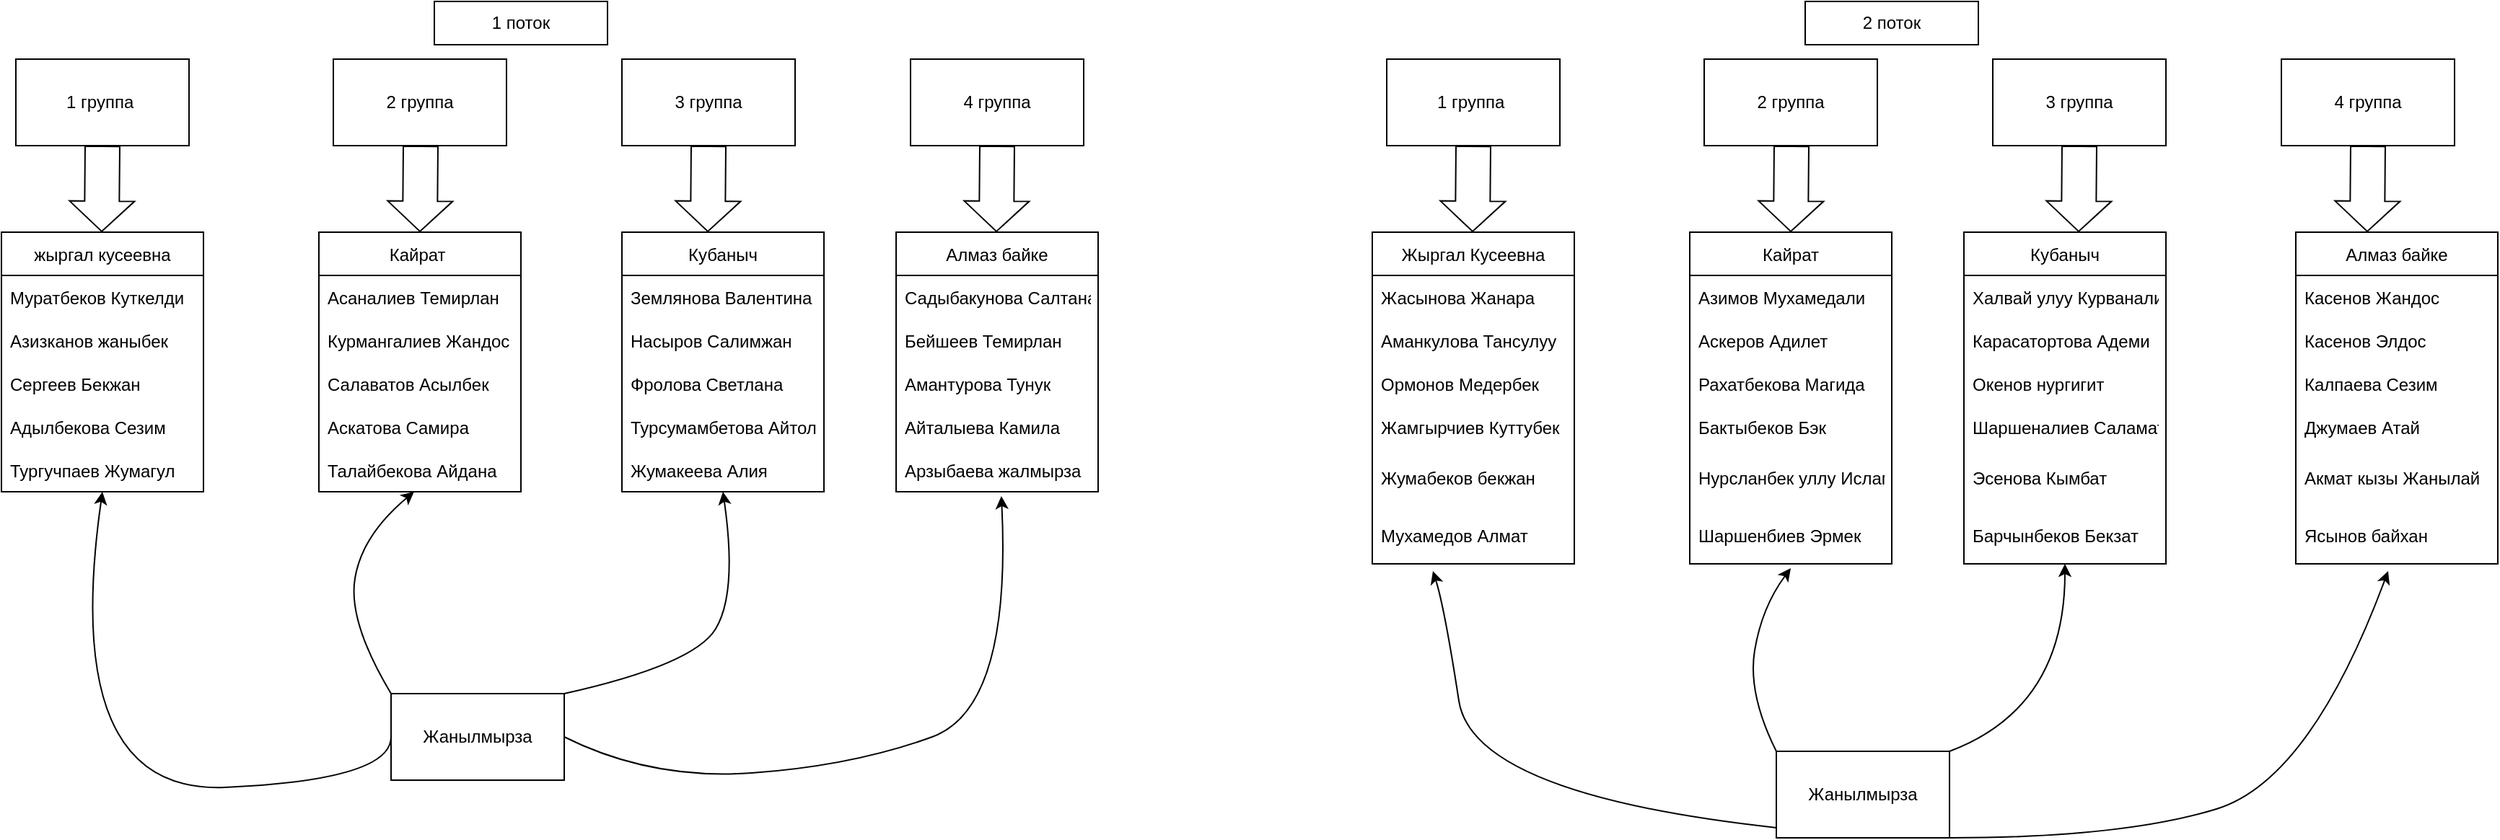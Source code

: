 <mxfile version="20.1.1" type="github">
  <diagram id="osrCaAaUKTmiYvoEnOzN" name="Page-1">
    <mxGraphModel dx="1422" dy="794" grid="1" gridSize="10" guides="1" tooltips="1" connect="1" arrows="1" fold="1" page="1" pageScale="1" pageWidth="3300" pageHeight="2339" math="0" shadow="0">
      <root>
        <mxCell id="0" />
        <mxCell id="1" parent="0" />
        <mxCell id="rBCPS_vHP3lWqxY93a7a-1" value="1 группа&amp;nbsp;" style="rounded=0;whiteSpace=wrap;html=1;" vertex="1" parent="1">
          <mxGeometry x="60" y="40" width="120" height="60" as="geometry" />
        </mxCell>
        <mxCell id="rBCPS_vHP3lWqxY93a7a-2" value="2 группа" style="rounded=0;whiteSpace=wrap;html=1;" vertex="1" parent="1">
          <mxGeometry x="280" y="40" width="120" height="60" as="geometry" />
        </mxCell>
        <mxCell id="rBCPS_vHP3lWqxY93a7a-3" value="3 группа" style="rounded=0;whiteSpace=wrap;html=1;" vertex="1" parent="1">
          <mxGeometry x="480" y="40" width="120" height="60" as="geometry" />
        </mxCell>
        <mxCell id="rBCPS_vHP3lWqxY93a7a-4" value="4 группа" style="rounded=0;whiteSpace=wrap;html=1;" vertex="1" parent="1">
          <mxGeometry x="680" y="40" width="120" height="60" as="geometry" />
        </mxCell>
        <mxCell id="rBCPS_vHP3lWqxY93a7a-23" value="Кайрат " style="swimlane;fontStyle=0;childLayout=stackLayout;horizontal=1;startSize=30;horizontalStack=0;resizeParent=1;resizeParentMax=0;resizeLast=0;collapsible=1;marginBottom=0;" vertex="1" parent="1">
          <mxGeometry x="270" y="160" width="140" height="180" as="geometry" />
        </mxCell>
        <mxCell id="rBCPS_vHP3lWqxY93a7a-24" value="Асаналиев Темирлан" style="text;strokeColor=none;fillColor=none;align=left;verticalAlign=middle;spacingLeft=4;spacingRight=4;overflow=hidden;points=[[0,0.5],[1,0.5]];portConstraint=eastwest;rotatable=0;" vertex="1" parent="rBCPS_vHP3lWqxY93a7a-23">
          <mxGeometry y="30" width="140" height="30" as="geometry" />
        </mxCell>
        <mxCell id="rBCPS_vHP3lWqxY93a7a-25" value="Курмангалиев Жандос" style="text;strokeColor=none;fillColor=none;align=left;verticalAlign=middle;spacingLeft=4;spacingRight=4;overflow=hidden;points=[[0,0.5],[1,0.5]];portConstraint=eastwest;rotatable=0;" vertex="1" parent="rBCPS_vHP3lWqxY93a7a-23">
          <mxGeometry y="60" width="140" height="30" as="geometry" />
        </mxCell>
        <mxCell id="rBCPS_vHP3lWqxY93a7a-26" value="Салаватов Асылбек" style="text;strokeColor=none;fillColor=none;align=left;verticalAlign=middle;spacingLeft=4;spacingRight=4;overflow=hidden;points=[[0,0.5],[1,0.5]];portConstraint=eastwest;rotatable=0;" vertex="1" parent="rBCPS_vHP3lWqxY93a7a-23">
          <mxGeometry y="90" width="140" height="30" as="geometry" />
        </mxCell>
        <mxCell id="rBCPS_vHP3lWqxY93a7a-27" value="Аскатова Самира" style="text;strokeColor=none;fillColor=none;align=left;verticalAlign=middle;spacingLeft=4;spacingRight=4;overflow=hidden;points=[[0,0.5],[1,0.5]];portConstraint=eastwest;rotatable=0;" vertex="1" parent="rBCPS_vHP3lWqxY93a7a-23">
          <mxGeometry y="120" width="140" height="30" as="geometry" />
        </mxCell>
        <mxCell id="rBCPS_vHP3lWqxY93a7a-28" value="Талайбекова Айдана" style="text;strokeColor=none;fillColor=none;align=left;verticalAlign=middle;spacingLeft=4;spacingRight=4;overflow=hidden;points=[[0,0.5],[1,0.5]];portConstraint=eastwest;rotatable=0;" vertex="1" parent="rBCPS_vHP3lWqxY93a7a-23">
          <mxGeometry y="150" width="140" height="30" as="geometry" />
        </mxCell>
        <mxCell id="rBCPS_vHP3lWqxY93a7a-29" value="Кубаныч" style="swimlane;fontStyle=0;childLayout=stackLayout;horizontal=1;startSize=30;horizontalStack=0;resizeParent=1;resizeParentMax=0;resizeLast=0;collapsible=1;marginBottom=0;" vertex="1" parent="1">
          <mxGeometry x="480" y="160" width="140" height="180" as="geometry" />
        </mxCell>
        <mxCell id="rBCPS_vHP3lWqxY93a7a-30" value="Землянова Валентина" style="text;strokeColor=none;fillColor=none;align=left;verticalAlign=middle;spacingLeft=4;spacingRight=4;overflow=hidden;points=[[0,0.5],[1,0.5]];portConstraint=eastwest;rotatable=0;" vertex="1" parent="rBCPS_vHP3lWqxY93a7a-29">
          <mxGeometry y="30" width="140" height="30" as="geometry" />
        </mxCell>
        <mxCell id="rBCPS_vHP3lWqxY93a7a-31" value="Насыров Салимжан" style="text;strokeColor=none;fillColor=none;align=left;verticalAlign=middle;spacingLeft=4;spacingRight=4;overflow=hidden;points=[[0,0.5],[1,0.5]];portConstraint=eastwest;rotatable=0;" vertex="1" parent="rBCPS_vHP3lWqxY93a7a-29">
          <mxGeometry y="60" width="140" height="30" as="geometry" />
        </mxCell>
        <mxCell id="rBCPS_vHP3lWqxY93a7a-32" value="Фролова Светлана" style="text;strokeColor=none;fillColor=none;align=left;verticalAlign=middle;spacingLeft=4;spacingRight=4;overflow=hidden;points=[[0,0.5],[1,0.5]];portConstraint=eastwest;rotatable=0;" vertex="1" parent="rBCPS_vHP3lWqxY93a7a-29">
          <mxGeometry y="90" width="140" height="30" as="geometry" />
        </mxCell>
        <mxCell id="rBCPS_vHP3lWqxY93a7a-33" value="Турсумамбетова Айтолкун" style="text;strokeColor=none;fillColor=none;align=left;verticalAlign=middle;spacingLeft=4;spacingRight=4;overflow=hidden;points=[[0,0.5],[1,0.5]];portConstraint=eastwest;rotatable=0;" vertex="1" parent="rBCPS_vHP3lWqxY93a7a-29">
          <mxGeometry y="120" width="140" height="30" as="geometry" />
        </mxCell>
        <mxCell id="rBCPS_vHP3lWqxY93a7a-34" value="Жумакеева Алия" style="text;strokeColor=none;fillColor=none;align=left;verticalAlign=middle;spacingLeft=4;spacingRight=4;overflow=hidden;points=[[0,0.5],[1,0.5]];portConstraint=eastwest;rotatable=0;" vertex="1" parent="rBCPS_vHP3lWqxY93a7a-29">
          <mxGeometry y="150" width="140" height="30" as="geometry" />
        </mxCell>
        <mxCell id="rBCPS_vHP3lWqxY93a7a-35" value="Алмаз байке" style="swimlane;fontStyle=0;childLayout=stackLayout;horizontal=1;startSize=30;horizontalStack=0;resizeParent=1;resizeParentMax=0;resizeLast=0;collapsible=1;marginBottom=0;" vertex="1" parent="1">
          <mxGeometry x="670" y="160" width="140" height="180" as="geometry" />
        </mxCell>
        <mxCell id="rBCPS_vHP3lWqxY93a7a-36" value="Садыбакунова Салтанат" style="text;strokeColor=none;fillColor=none;align=left;verticalAlign=middle;spacingLeft=4;spacingRight=4;overflow=hidden;points=[[0,0.5],[1,0.5]];portConstraint=eastwest;rotatable=0;" vertex="1" parent="rBCPS_vHP3lWqxY93a7a-35">
          <mxGeometry y="30" width="140" height="30" as="geometry" />
        </mxCell>
        <mxCell id="rBCPS_vHP3lWqxY93a7a-37" value="Бейшеев Темирлан" style="text;strokeColor=none;fillColor=none;align=left;verticalAlign=middle;spacingLeft=4;spacingRight=4;overflow=hidden;points=[[0,0.5],[1,0.5]];portConstraint=eastwest;rotatable=0;" vertex="1" parent="rBCPS_vHP3lWqxY93a7a-35">
          <mxGeometry y="60" width="140" height="30" as="geometry" />
        </mxCell>
        <mxCell id="rBCPS_vHP3lWqxY93a7a-38" value="Амантурова Тунук" style="text;strokeColor=none;fillColor=none;align=left;verticalAlign=middle;spacingLeft=4;spacingRight=4;overflow=hidden;points=[[0,0.5],[1,0.5]];portConstraint=eastwest;rotatable=0;" vertex="1" parent="rBCPS_vHP3lWqxY93a7a-35">
          <mxGeometry y="90" width="140" height="30" as="geometry" />
        </mxCell>
        <mxCell id="rBCPS_vHP3lWqxY93a7a-39" value="Айталыева Камила" style="text;strokeColor=none;fillColor=none;align=left;verticalAlign=middle;spacingLeft=4;spacingRight=4;overflow=hidden;points=[[0,0.5],[1,0.5]];portConstraint=eastwest;rotatable=0;" vertex="1" parent="rBCPS_vHP3lWqxY93a7a-35">
          <mxGeometry y="120" width="140" height="30" as="geometry" />
        </mxCell>
        <mxCell id="rBCPS_vHP3lWqxY93a7a-40" value="Арзыбаева жалмырза" style="text;strokeColor=none;fillColor=none;align=left;verticalAlign=middle;spacingLeft=4;spacingRight=4;overflow=hidden;points=[[0,0.5],[1,0.5]];portConstraint=eastwest;rotatable=0;" vertex="1" parent="rBCPS_vHP3lWqxY93a7a-35">
          <mxGeometry y="150" width="140" height="30" as="geometry" />
        </mxCell>
        <mxCell id="rBCPS_vHP3lWqxY93a7a-41" value="" style="shape=flexArrow;endArrow=classic;html=1;rounded=0;width=24;endSize=6.67;exitX=0.5;exitY=1;exitDx=0;exitDy=0;" edge="1" parent="1" source="rBCPS_vHP3lWqxY93a7a-1">
          <mxGeometry width="50" height="50" relative="1" as="geometry">
            <mxPoint x="119.5" y="110" as="sourcePoint" />
            <mxPoint x="119.5" y="160" as="targetPoint" />
          </mxGeometry>
        </mxCell>
        <mxCell id="rBCPS_vHP3lWqxY93a7a-42" value="" style="shape=flexArrow;endArrow=classic;html=1;rounded=0;width=24;endSize=6.67;exitX=0.5;exitY=1;exitDx=0;exitDy=0;" edge="1" parent="1">
          <mxGeometry width="50" height="50" relative="1" as="geometry">
            <mxPoint x="340.5" y="100" as="sourcePoint" />
            <mxPoint x="340" y="160" as="targetPoint" />
          </mxGeometry>
        </mxCell>
        <mxCell id="rBCPS_vHP3lWqxY93a7a-43" value="" style="shape=flexArrow;endArrow=classic;html=1;rounded=0;width=24;endSize=6.67;exitX=0.5;exitY=1;exitDx=0;exitDy=0;" edge="1" parent="1">
          <mxGeometry width="50" height="50" relative="1" as="geometry">
            <mxPoint x="540" y="100" as="sourcePoint" />
            <mxPoint x="539.5" y="160" as="targetPoint" />
          </mxGeometry>
        </mxCell>
        <mxCell id="rBCPS_vHP3lWqxY93a7a-44" value="" style="shape=flexArrow;endArrow=classic;html=1;rounded=0;width=24;endSize=6.67;exitX=0.5;exitY=1;exitDx=0;exitDy=0;" edge="1" parent="1">
          <mxGeometry width="50" height="50" relative="1" as="geometry">
            <mxPoint x="740" y="100" as="sourcePoint" />
            <mxPoint x="739.5" y="160" as="targetPoint" />
          </mxGeometry>
        </mxCell>
        <mxCell id="rBCPS_vHP3lWqxY93a7a-45" value="&lt;font style=&quot;vertical-align: inherit;&quot;&gt;&lt;font style=&quot;vertical-align: inherit;&quot;&gt;Жанылмырза&lt;/font&gt;&lt;/font&gt;" style="rounded=0;whiteSpace=wrap;html=1;" vertex="1" parent="1">
          <mxGeometry x="320" y="480" width="120" height="60" as="geometry" />
        </mxCell>
        <mxCell id="rBCPS_vHP3lWqxY93a7a-46" value="" style="curved=1;endArrow=classic;html=1;rounded=0;entryX=0.5;entryY=1;entryDx=0;entryDy=0;entryPerimeter=0;exitX=0;exitY=0.5;exitDx=0;exitDy=0;" edge="1" parent="1" source="rBCPS_vHP3lWqxY93a7a-45">
          <mxGeometry width="50" height="50" relative="1" as="geometry">
            <mxPoint x="270" y="540" as="sourcePoint" />
            <mxPoint x="120" y="340" as="targetPoint" />
            <Array as="points">
              <mxPoint x="320" y="540" />
              <mxPoint x="90" y="550" />
            </Array>
          </mxGeometry>
        </mxCell>
        <mxCell id="rBCPS_vHP3lWqxY93a7a-47" value="" style="curved=1;endArrow=classic;html=1;rounded=0;entryX=0.471;entryY=1;entryDx=0;entryDy=0;entryPerimeter=0;exitX=0;exitY=0;exitDx=0;exitDy=0;" edge="1" parent="1" source="rBCPS_vHP3lWqxY93a7a-45" target="rBCPS_vHP3lWqxY93a7a-28">
          <mxGeometry width="50" height="50" relative="1" as="geometry">
            <mxPoint x="320" y="420" as="sourcePoint" />
            <mxPoint x="370" y="370" as="targetPoint" />
            <Array as="points">
              <mxPoint x="290" y="430" />
              <mxPoint x="300" y="370" />
            </Array>
          </mxGeometry>
        </mxCell>
        <mxCell id="rBCPS_vHP3lWqxY93a7a-48" value="" style="curved=1;endArrow=classic;html=1;rounded=0;entryX=0.5;entryY=1;entryDx=0;entryDy=0;entryPerimeter=0;exitX=1;exitY=0;exitDx=0;exitDy=0;" edge="1" parent="1" source="rBCPS_vHP3lWqxY93a7a-45" target="rBCPS_vHP3lWqxY93a7a-34">
          <mxGeometry width="50" height="50" relative="1" as="geometry">
            <mxPoint x="480" y="460" as="sourcePoint" />
            <mxPoint x="530" y="410" as="targetPoint" />
            <Array as="points">
              <mxPoint x="530" y="460" />
              <mxPoint x="560" y="410" />
            </Array>
          </mxGeometry>
        </mxCell>
        <mxCell id="rBCPS_vHP3lWqxY93a7a-49" value="" style="curved=1;endArrow=classic;html=1;rounded=0;exitX=1;exitY=0.5;exitDx=0;exitDy=0;entryX=0.521;entryY=1.1;entryDx=0;entryDy=0;entryPerimeter=0;" edge="1" parent="1" source="rBCPS_vHP3lWqxY93a7a-45" target="rBCPS_vHP3lWqxY93a7a-40">
          <mxGeometry width="50" height="50" relative="1" as="geometry">
            <mxPoint x="450" y="540" as="sourcePoint" />
            <mxPoint x="500" y="490" as="targetPoint" />
            <Array as="points">
              <mxPoint x="500" y="540" />
              <mxPoint x="640" y="530" />
              <mxPoint x="750" y="490" />
            </Array>
          </mxGeometry>
        </mxCell>
        <mxCell id="rBCPS_vHP3lWqxY93a7a-50" value="1 группа&amp;nbsp;" style="rounded=0;whiteSpace=wrap;html=1;" vertex="1" parent="1">
          <mxGeometry x="1010" y="40" width="120" height="60" as="geometry" />
        </mxCell>
        <mxCell id="rBCPS_vHP3lWqxY93a7a-51" value="2 группа" style="rounded=0;whiteSpace=wrap;html=1;" vertex="1" parent="1">
          <mxGeometry x="1230" y="40" width="120" height="60" as="geometry" />
        </mxCell>
        <mxCell id="rBCPS_vHP3lWqxY93a7a-52" value="3 группа" style="rounded=0;whiteSpace=wrap;html=1;" vertex="1" parent="1">
          <mxGeometry x="1430" y="40" width="120" height="60" as="geometry" />
        </mxCell>
        <mxCell id="rBCPS_vHP3lWqxY93a7a-53" value="4 группа" style="rounded=0;whiteSpace=wrap;html=1;" vertex="1" parent="1">
          <mxGeometry x="1630" y="40" width="120" height="60" as="geometry" />
        </mxCell>
        <mxCell id="rBCPS_vHP3lWqxY93a7a-60" value="Кайрат" style="swimlane;fontStyle=0;childLayout=stackLayout;horizontal=1;startSize=30;horizontalStack=0;resizeParent=1;resizeParentMax=0;resizeLast=0;collapsible=1;marginBottom=0;" vertex="1" parent="1">
          <mxGeometry x="1220" y="160" width="140" height="230" as="geometry" />
        </mxCell>
        <mxCell id="rBCPS_vHP3lWqxY93a7a-61" value="Азимов Мухамедали" style="text;strokeColor=none;fillColor=none;align=left;verticalAlign=middle;spacingLeft=4;spacingRight=4;overflow=hidden;points=[[0,0.5],[1,0.5]];portConstraint=eastwest;rotatable=0;" vertex="1" parent="rBCPS_vHP3lWqxY93a7a-60">
          <mxGeometry y="30" width="140" height="30" as="geometry" />
        </mxCell>
        <mxCell id="rBCPS_vHP3lWqxY93a7a-62" value="Аскеров Адилет" style="text;strokeColor=none;fillColor=none;align=left;verticalAlign=middle;spacingLeft=4;spacingRight=4;overflow=hidden;points=[[0,0.5],[1,0.5]];portConstraint=eastwest;rotatable=0;" vertex="1" parent="rBCPS_vHP3lWqxY93a7a-60">
          <mxGeometry y="60" width="140" height="30" as="geometry" />
        </mxCell>
        <mxCell id="rBCPS_vHP3lWqxY93a7a-63" value="Рахатбекова Магида" style="text;strokeColor=none;fillColor=none;align=left;verticalAlign=middle;spacingLeft=4;spacingRight=4;overflow=hidden;points=[[0,0.5],[1,0.5]];portConstraint=eastwest;rotatable=0;" vertex="1" parent="rBCPS_vHP3lWqxY93a7a-60">
          <mxGeometry y="90" width="140" height="30" as="geometry" />
        </mxCell>
        <mxCell id="rBCPS_vHP3lWqxY93a7a-88" value="Бактыбеков Бэк" style="text;strokeColor=none;fillColor=none;align=left;verticalAlign=middle;spacingLeft=4;spacingRight=4;overflow=hidden;points=[[0,0.5],[1,0.5]];portConstraint=eastwest;rotatable=0;" vertex="1" parent="rBCPS_vHP3lWqxY93a7a-60">
          <mxGeometry y="120" width="140" height="30" as="geometry" />
        </mxCell>
        <mxCell id="rBCPS_vHP3lWqxY93a7a-65" value="Нурсланбек уллу Ислам" style="text;strokeColor=none;fillColor=none;align=left;verticalAlign=middle;spacingLeft=4;spacingRight=4;overflow=hidden;points=[[0,0.5],[1,0.5]];portConstraint=eastwest;rotatable=0;" vertex="1" parent="rBCPS_vHP3lWqxY93a7a-60">
          <mxGeometry y="150" width="140" height="40" as="geometry" />
        </mxCell>
        <mxCell id="rBCPS_vHP3lWqxY93a7a-89" value="Шаршенбиев Эрмек" style="text;strokeColor=none;fillColor=none;align=left;verticalAlign=middle;spacingLeft=4;spacingRight=4;overflow=hidden;points=[[0,0.5],[1,0.5]];portConstraint=eastwest;rotatable=0;" vertex="1" parent="rBCPS_vHP3lWqxY93a7a-60">
          <mxGeometry y="190" width="140" height="40" as="geometry" />
        </mxCell>
        <mxCell id="rBCPS_vHP3lWqxY93a7a-78" value="" style="shape=flexArrow;endArrow=classic;html=1;rounded=0;width=24;endSize=6.67;exitX=0.5;exitY=1;exitDx=0;exitDy=0;" edge="1" parent="1" source="rBCPS_vHP3lWqxY93a7a-50">
          <mxGeometry width="50" height="50" relative="1" as="geometry">
            <mxPoint x="1069.5" y="110" as="sourcePoint" />
            <mxPoint x="1069.5" y="160" as="targetPoint" />
          </mxGeometry>
        </mxCell>
        <mxCell id="rBCPS_vHP3lWqxY93a7a-79" value="" style="shape=flexArrow;endArrow=classic;html=1;rounded=0;width=24;endSize=6.67;exitX=0.5;exitY=1;exitDx=0;exitDy=0;" edge="1" parent="1">
          <mxGeometry width="50" height="50" relative="1" as="geometry">
            <mxPoint x="1290.5" y="100" as="sourcePoint" />
            <mxPoint x="1290" y="160" as="targetPoint" />
          </mxGeometry>
        </mxCell>
        <mxCell id="rBCPS_vHP3lWqxY93a7a-80" value="" style="shape=flexArrow;endArrow=classic;html=1;rounded=0;width=24;endSize=6.67;exitX=0.5;exitY=1;exitDx=0;exitDy=0;" edge="1" parent="1">
          <mxGeometry width="50" height="50" relative="1" as="geometry">
            <mxPoint x="1490" y="100" as="sourcePoint" />
            <mxPoint x="1489.5" y="160" as="targetPoint" />
          </mxGeometry>
        </mxCell>
        <mxCell id="rBCPS_vHP3lWqxY93a7a-81" value="" style="shape=flexArrow;endArrow=classic;html=1;rounded=0;width=24;endSize=6.67;exitX=0.5;exitY=1;exitDx=0;exitDy=0;" edge="1" parent="1">
          <mxGeometry width="50" height="50" relative="1" as="geometry">
            <mxPoint x="1690" y="100" as="sourcePoint" />
            <mxPoint x="1689.5" y="160" as="targetPoint" />
          </mxGeometry>
        </mxCell>
        <mxCell id="rBCPS_vHP3lWqxY93a7a-82" value="&lt;font style=&quot;vertical-align: inherit;&quot;&gt;&lt;font style=&quot;vertical-align: inherit;&quot;&gt;Жанылмырза&lt;/font&gt;&lt;/font&gt;" style="rounded=0;whiteSpace=wrap;html=1;" vertex="1" parent="1">
          <mxGeometry x="1280" y="520" width="120" height="60" as="geometry" />
        </mxCell>
        <mxCell id="rBCPS_vHP3lWqxY93a7a-87" value="2 поток" style="rounded=0;whiteSpace=wrap;html=1;" vertex="1" parent="1">
          <mxGeometry x="1300" width="120" height="30" as="geometry" />
        </mxCell>
        <mxCell id="rBCPS_vHP3lWqxY93a7a-98" value="Кубаныч" style="swimlane;fontStyle=0;childLayout=stackLayout;horizontal=1;startSize=30;horizontalStack=0;resizeParent=1;resizeParentMax=0;resizeLast=0;collapsible=1;marginBottom=0;" vertex="1" parent="1">
          <mxGeometry x="1410" y="160" width="140" height="230" as="geometry" />
        </mxCell>
        <mxCell id="rBCPS_vHP3lWqxY93a7a-99" value="Халвай улуу Курванали" style="text;strokeColor=none;fillColor=none;align=left;verticalAlign=middle;spacingLeft=4;spacingRight=4;overflow=hidden;points=[[0,0.5],[1,0.5]];portConstraint=eastwest;rotatable=0;" vertex="1" parent="rBCPS_vHP3lWqxY93a7a-98">
          <mxGeometry y="30" width="140" height="30" as="geometry" />
        </mxCell>
        <mxCell id="rBCPS_vHP3lWqxY93a7a-100" value="Карасатортова Адеми" style="text;strokeColor=none;fillColor=none;align=left;verticalAlign=middle;spacingLeft=4;spacingRight=4;overflow=hidden;points=[[0,0.5],[1,0.5]];portConstraint=eastwest;rotatable=0;" vertex="1" parent="rBCPS_vHP3lWqxY93a7a-98">
          <mxGeometry y="60" width="140" height="30" as="geometry" />
        </mxCell>
        <mxCell id="rBCPS_vHP3lWqxY93a7a-101" value="Окенов нургигит" style="text;strokeColor=none;fillColor=none;align=left;verticalAlign=middle;spacingLeft=4;spacingRight=4;overflow=hidden;points=[[0,0.5],[1,0.5]];portConstraint=eastwest;rotatable=0;" vertex="1" parent="rBCPS_vHP3lWqxY93a7a-98">
          <mxGeometry y="90" width="140" height="30" as="geometry" />
        </mxCell>
        <mxCell id="rBCPS_vHP3lWqxY93a7a-102" value="Шаршеналиев Саламат" style="text;strokeColor=none;fillColor=none;align=left;verticalAlign=middle;spacingLeft=4;spacingRight=4;overflow=hidden;points=[[0,0.5],[1,0.5]];portConstraint=eastwest;rotatable=0;" vertex="1" parent="rBCPS_vHP3lWqxY93a7a-98">
          <mxGeometry y="120" width="140" height="30" as="geometry" />
        </mxCell>
        <mxCell id="rBCPS_vHP3lWqxY93a7a-103" value="Эсенова Кымбат" style="text;strokeColor=none;fillColor=none;align=left;verticalAlign=middle;spacingLeft=4;spacingRight=4;overflow=hidden;points=[[0,0.5],[1,0.5]];portConstraint=eastwest;rotatable=0;" vertex="1" parent="rBCPS_vHP3lWqxY93a7a-98">
          <mxGeometry y="150" width="140" height="40" as="geometry" />
        </mxCell>
        <mxCell id="rBCPS_vHP3lWqxY93a7a-104" value="Барчынбеков Бекзат" style="text;strokeColor=none;fillColor=none;align=left;verticalAlign=middle;spacingLeft=4;spacingRight=4;overflow=hidden;points=[[0,0.5],[1,0.5]];portConstraint=eastwest;rotatable=0;" vertex="1" parent="rBCPS_vHP3lWqxY93a7a-98">
          <mxGeometry y="190" width="140" height="40" as="geometry" />
        </mxCell>
        <mxCell id="rBCPS_vHP3lWqxY93a7a-105" value="Алмаз байке" style="swimlane;fontStyle=0;childLayout=stackLayout;horizontal=1;startSize=30;horizontalStack=0;resizeParent=1;resizeParentMax=0;resizeLast=0;collapsible=1;marginBottom=0;" vertex="1" parent="1">
          <mxGeometry x="1640" y="160" width="140" height="230" as="geometry" />
        </mxCell>
        <mxCell id="rBCPS_vHP3lWqxY93a7a-106" value="Касенов Жандос" style="text;strokeColor=none;fillColor=none;align=left;verticalAlign=middle;spacingLeft=4;spacingRight=4;overflow=hidden;points=[[0,0.5],[1,0.5]];portConstraint=eastwest;rotatable=0;" vertex="1" parent="rBCPS_vHP3lWqxY93a7a-105">
          <mxGeometry y="30" width="140" height="30" as="geometry" />
        </mxCell>
        <mxCell id="rBCPS_vHP3lWqxY93a7a-107" value="Касенов Элдос" style="text;strokeColor=none;fillColor=none;align=left;verticalAlign=middle;spacingLeft=4;spacingRight=4;overflow=hidden;points=[[0,0.5],[1,0.5]];portConstraint=eastwest;rotatable=0;" vertex="1" parent="rBCPS_vHP3lWqxY93a7a-105">
          <mxGeometry y="60" width="140" height="30" as="geometry" />
        </mxCell>
        <mxCell id="rBCPS_vHP3lWqxY93a7a-108" value="Калпаева Сезим" style="text;strokeColor=none;fillColor=none;align=left;verticalAlign=middle;spacingLeft=4;spacingRight=4;overflow=hidden;points=[[0,0.5],[1,0.5]];portConstraint=eastwest;rotatable=0;" vertex="1" parent="rBCPS_vHP3lWqxY93a7a-105">
          <mxGeometry y="90" width="140" height="30" as="geometry" />
        </mxCell>
        <mxCell id="rBCPS_vHP3lWqxY93a7a-109" value="Джумаев Атай" style="text;strokeColor=none;fillColor=none;align=left;verticalAlign=middle;spacingLeft=4;spacingRight=4;overflow=hidden;points=[[0,0.5],[1,0.5]];portConstraint=eastwest;rotatable=0;" vertex="1" parent="rBCPS_vHP3lWqxY93a7a-105">
          <mxGeometry y="120" width="140" height="30" as="geometry" />
        </mxCell>
        <mxCell id="rBCPS_vHP3lWqxY93a7a-110" value="Акмат кызы Жанылай" style="text;strokeColor=none;fillColor=none;align=left;verticalAlign=middle;spacingLeft=4;spacingRight=4;overflow=hidden;points=[[0,0.5],[1,0.5]];portConstraint=eastwest;rotatable=0;" vertex="1" parent="rBCPS_vHP3lWqxY93a7a-105">
          <mxGeometry y="150" width="140" height="40" as="geometry" />
        </mxCell>
        <mxCell id="rBCPS_vHP3lWqxY93a7a-111" value="Ясынов байхан" style="text;strokeColor=none;fillColor=none;align=left;verticalAlign=middle;spacingLeft=4;spacingRight=4;overflow=hidden;points=[[0,0.5],[1,0.5]];portConstraint=eastwest;rotatable=0;" vertex="1" parent="rBCPS_vHP3lWqxY93a7a-105">
          <mxGeometry y="190" width="140" height="40" as="geometry" />
        </mxCell>
        <mxCell id="rBCPS_vHP3lWqxY93a7a-113" value="Жыргал Кусеевна" style="swimlane;fontStyle=0;childLayout=stackLayout;horizontal=1;startSize=30;horizontalStack=0;resizeParent=1;resizeParentMax=0;resizeLast=0;collapsible=1;marginBottom=0;" vertex="1" parent="1">
          <mxGeometry x="1000" y="160" width="140" height="230" as="geometry" />
        </mxCell>
        <mxCell id="rBCPS_vHP3lWqxY93a7a-114" value="Жасынова Жанара" style="text;strokeColor=none;fillColor=none;align=left;verticalAlign=middle;spacingLeft=4;spacingRight=4;overflow=hidden;points=[[0,0.5],[1,0.5]];portConstraint=eastwest;rotatable=0;" vertex="1" parent="rBCPS_vHP3lWqxY93a7a-113">
          <mxGeometry y="30" width="140" height="30" as="geometry" />
        </mxCell>
        <mxCell id="rBCPS_vHP3lWqxY93a7a-115" value="Аманкулова Тансулуу" style="text;strokeColor=none;fillColor=none;align=left;verticalAlign=middle;spacingLeft=4;spacingRight=4;overflow=hidden;points=[[0,0.5],[1,0.5]];portConstraint=eastwest;rotatable=0;" vertex="1" parent="rBCPS_vHP3lWqxY93a7a-113">
          <mxGeometry y="60" width="140" height="30" as="geometry" />
        </mxCell>
        <mxCell id="rBCPS_vHP3lWqxY93a7a-116" value="Ормонов Медербек" style="text;strokeColor=none;fillColor=none;align=left;verticalAlign=middle;spacingLeft=4;spacingRight=4;overflow=hidden;points=[[0,0.5],[1,0.5]];portConstraint=eastwest;rotatable=0;" vertex="1" parent="rBCPS_vHP3lWqxY93a7a-113">
          <mxGeometry y="90" width="140" height="30" as="geometry" />
        </mxCell>
        <mxCell id="rBCPS_vHP3lWqxY93a7a-117" value="Жамгырчиев Куттубек" style="text;strokeColor=none;fillColor=none;align=left;verticalAlign=middle;spacingLeft=4;spacingRight=4;overflow=hidden;points=[[0,0.5],[1,0.5]];portConstraint=eastwest;rotatable=0;" vertex="1" parent="rBCPS_vHP3lWqxY93a7a-113">
          <mxGeometry y="120" width="140" height="30" as="geometry" />
        </mxCell>
        <mxCell id="rBCPS_vHP3lWqxY93a7a-118" value="Жумабеков бекжан" style="text;strokeColor=none;fillColor=none;align=left;verticalAlign=middle;spacingLeft=4;spacingRight=4;overflow=hidden;points=[[0,0.5],[1,0.5]];portConstraint=eastwest;rotatable=0;" vertex="1" parent="rBCPS_vHP3lWqxY93a7a-113">
          <mxGeometry y="150" width="140" height="40" as="geometry" />
        </mxCell>
        <mxCell id="rBCPS_vHP3lWqxY93a7a-119" value="Мухамедов Алмат" style="text;strokeColor=none;fillColor=none;align=left;verticalAlign=middle;spacingLeft=4;spacingRight=4;overflow=hidden;points=[[0,0.5],[1,0.5]];portConstraint=eastwest;rotatable=0;" vertex="1" parent="rBCPS_vHP3lWqxY93a7a-113">
          <mxGeometry y="190" width="140" height="40" as="geometry" />
        </mxCell>
        <mxCell id="rBCPS_vHP3lWqxY93a7a-122" value="" style="curved=1;endArrow=classic;html=1;rounded=0;entryX=0.3;entryY=1.125;entryDx=0;entryDy=0;entryPerimeter=0;exitX=0;exitY=0.883;exitDx=0;exitDy=0;exitPerimeter=0;" edge="1" parent="1" source="rBCPS_vHP3lWqxY93a7a-82" target="rBCPS_vHP3lWqxY93a7a-119">
          <mxGeometry width="50" height="50" relative="1" as="geometry">
            <mxPoint x="1050" y="470" as="sourcePoint" />
            <mxPoint x="1100" y="420" as="targetPoint" />
            <Array as="points">
              <mxPoint x="1070" y="550" />
              <mxPoint x="1050" y="420" />
            </Array>
          </mxGeometry>
        </mxCell>
        <mxCell id="rBCPS_vHP3lWqxY93a7a-123" value="" style="curved=1;endArrow=classic;html=1;rounded=0;entryX=0.5;entryY=1.075;entryDx=0;entryDy=0;entryPerimeter=0;exitX=0;exitY=0;exitDx=0;exitDy=0;" edge="1" parent="1" source="rBCPS_vHP3lWqxY93a7a-82" target="rBCPS_vHP3lWqxY93a7a-89">
          <mxGeometry width="50" height="50" relative="1" as="geometry">
            <mxPoint x="1270" y="470" as="sourcePoint" />
            <mxPoint x="1320" y="420" as="targetPoint" />
            <Array as="points">
              <mxPoint x="1260" y="480" />
              <mxPoint x="1270" y="420" />
            </Array>
          </mxGeometry>
        </mxCell>
        <mxCell id="rBCPS_vHP3lWqxY93a7a-131" value="" style="curved=1;endArrow=classic;html=1;rounded=0;entryX=0.5;entryY=1;entryDx=0;entryDy=0;entryPerimeter=0;exitX=1;exitY=0;exitDx=0;exitDy=0;" edge="1" parent="1" source="rBCPS_vHP3lWqxY93a7a-82" target="rBCPS_vHP3lWqxY93a7a-104">
          <mxGeometry width="50" height="50" relative="1" as="geometry">
            <mxPoint x="1430" y="490" as="sourcePoint" />
            <mxPoint x="1480" y="440" as="targetPoint" />
            <Array as="points">
              <mxPoint x="1480" y="490" />
            </Array>
          </mxGeometry>
        </mxCell>
        <mxCell id="rBCPS_vHP3lWqxY93a7a-132" value="" style="curved=1;endArrow=classic;html=1;rounded=0;exitX=1;exitY=1;exitDx=0;exitDy=0;entryX=0.457;entryY=1.125;entryDx=0;entryDy=0;entryPerimeter=0;" edge="1" parent="1" source="rBCPS_vHP3lWqxY93a7a-82" target="rBCPS_vHP3lWqxY93a7a-111">
          <mxGeometry width="50" height="50" relative="1" as="geometry">
            <mxPoint x="1470" y="580" as="sourcePoint" />
            <mxPoint x="1520" y="530" as="targetPoint" />
            <Array as="points">
              <mxPoint x="1520" y="580" />
              <mxPoint x="1650" y="540" />
            </Array>
          </mxGeometry>
        </mxCell>
        <mxCell id="rBCPS_vHP3lWqxY93a7a-133" value="1 поток" style="rounded=0;whiteSpace=wrap;html=1;" vertex="1" parent="1">
          <mxGeometry x="350" width="120" height="30" as="geometry" />
        </mxCell>
        <mxCell id="rBCPS_vHP3lWqxY93a7a-140" value="жыргал кусеевна" style="swimlane;fontStyle=0;childLayout=stackLayout;horizontal=1;startSize=30;horizontalStack=0;resizeParent=1;resizeParentMax=0;resizeLast=0;collapsible=1;marginBottom=0;" vertex="1" parent="1">
          <mxGeometry x="50" y="160" width="140" height="180" as="geometry" />
        </mxCell>
        <mxCell id="rBCPS_vHP3lWqxY93a7a-141" value="Муратбеков Куткелди" style="text;strokeColor=none;fillColor=none;align=left;verticalAlign=middle;spacingLeft=4;spacingRight=4;overflow=hidden;points=[[0,0.5],[1,0.5]];portConstraint=eastwest;rotatable=0;" vertex="1" parent="rBCPS_vHP3lWqxY93a7a-140">
          <mxGeometry y="30" width="140" height="30" as="geometry" />
        </mxCell>
        <mxCell id="rBCPS_vHP3lWqxY93a7a-142" value="Азизканов жаныбек" style="text;strokeColor=none;fillColor=none;align=left;verticalAlign=middle;spacingLeft=4;spacingRight=4;overflow=hidden;points=[[0,0.5],[1,0.5]];portConstraint=eastwest;rotatable=0;" vertex="1" parent="rBCPS_vHP3lWqxY93a7a-140">
          <mxGeometry y="60" width="140" height="30" as="geometry" />
        </mxCell>
        <mxCell id="rBCPS_vHP3lWqxY93a7a-143" value="Сергеев Бекжан" style="text;strokeColor=none;fillColor=none;align=left;verticalAlign=middle;spacingLeft=4;spacingRight=4;overflow=hidden;points=[[0,0.5],[1,0.5]];portConstraint=eastwest;rotatable=0;" vertex="1" parent="rBCPS_vHP3lWqxY93a7a-140">
          <mxGeometry y="90" width="140" height="30" as="geometry" />
        </mxCell>
        <mxCell id="rBCPS_vHP3lWqxY93a7a-144" value="Адылбекова Сезим" style="text;strokeColor=none;fillColor=none;align=left;verticalAlign=middle;spacingLeft=4;spacingRight=4;overflow=hidden;points=[[0,0.5],[1,0.5]];portConstraint=eastwest;rotatable=0;" vertex="1" parent="rBCPS_vHP3lWqxY93a7a-140">
          <mxGeometry y="120" width="140" height="30" as="geometry" />
        </mxCell>
        <mxCell id="rBCPS_vHP3lWqxY93a7a-145" value="Тургучпаев Жумагул" style="text;strokeColor=none;fillColor=none;align=left;verticalAlign=middle;spacingLeft=4;spacingRight=4;overflow=hidden;points=[[0,0.5],[1,0.5]];portConstraint=eastwest;rotatable=0;" vertex="1" parent="rBCPS_vHP3lWqxY93a7a-140">
          <mxGeometry y="150" width="140" height="30" as="geometry" />
        </mxCell>
      </root>
    </mxGraphModel>
  </diagram>
</mxfile>
